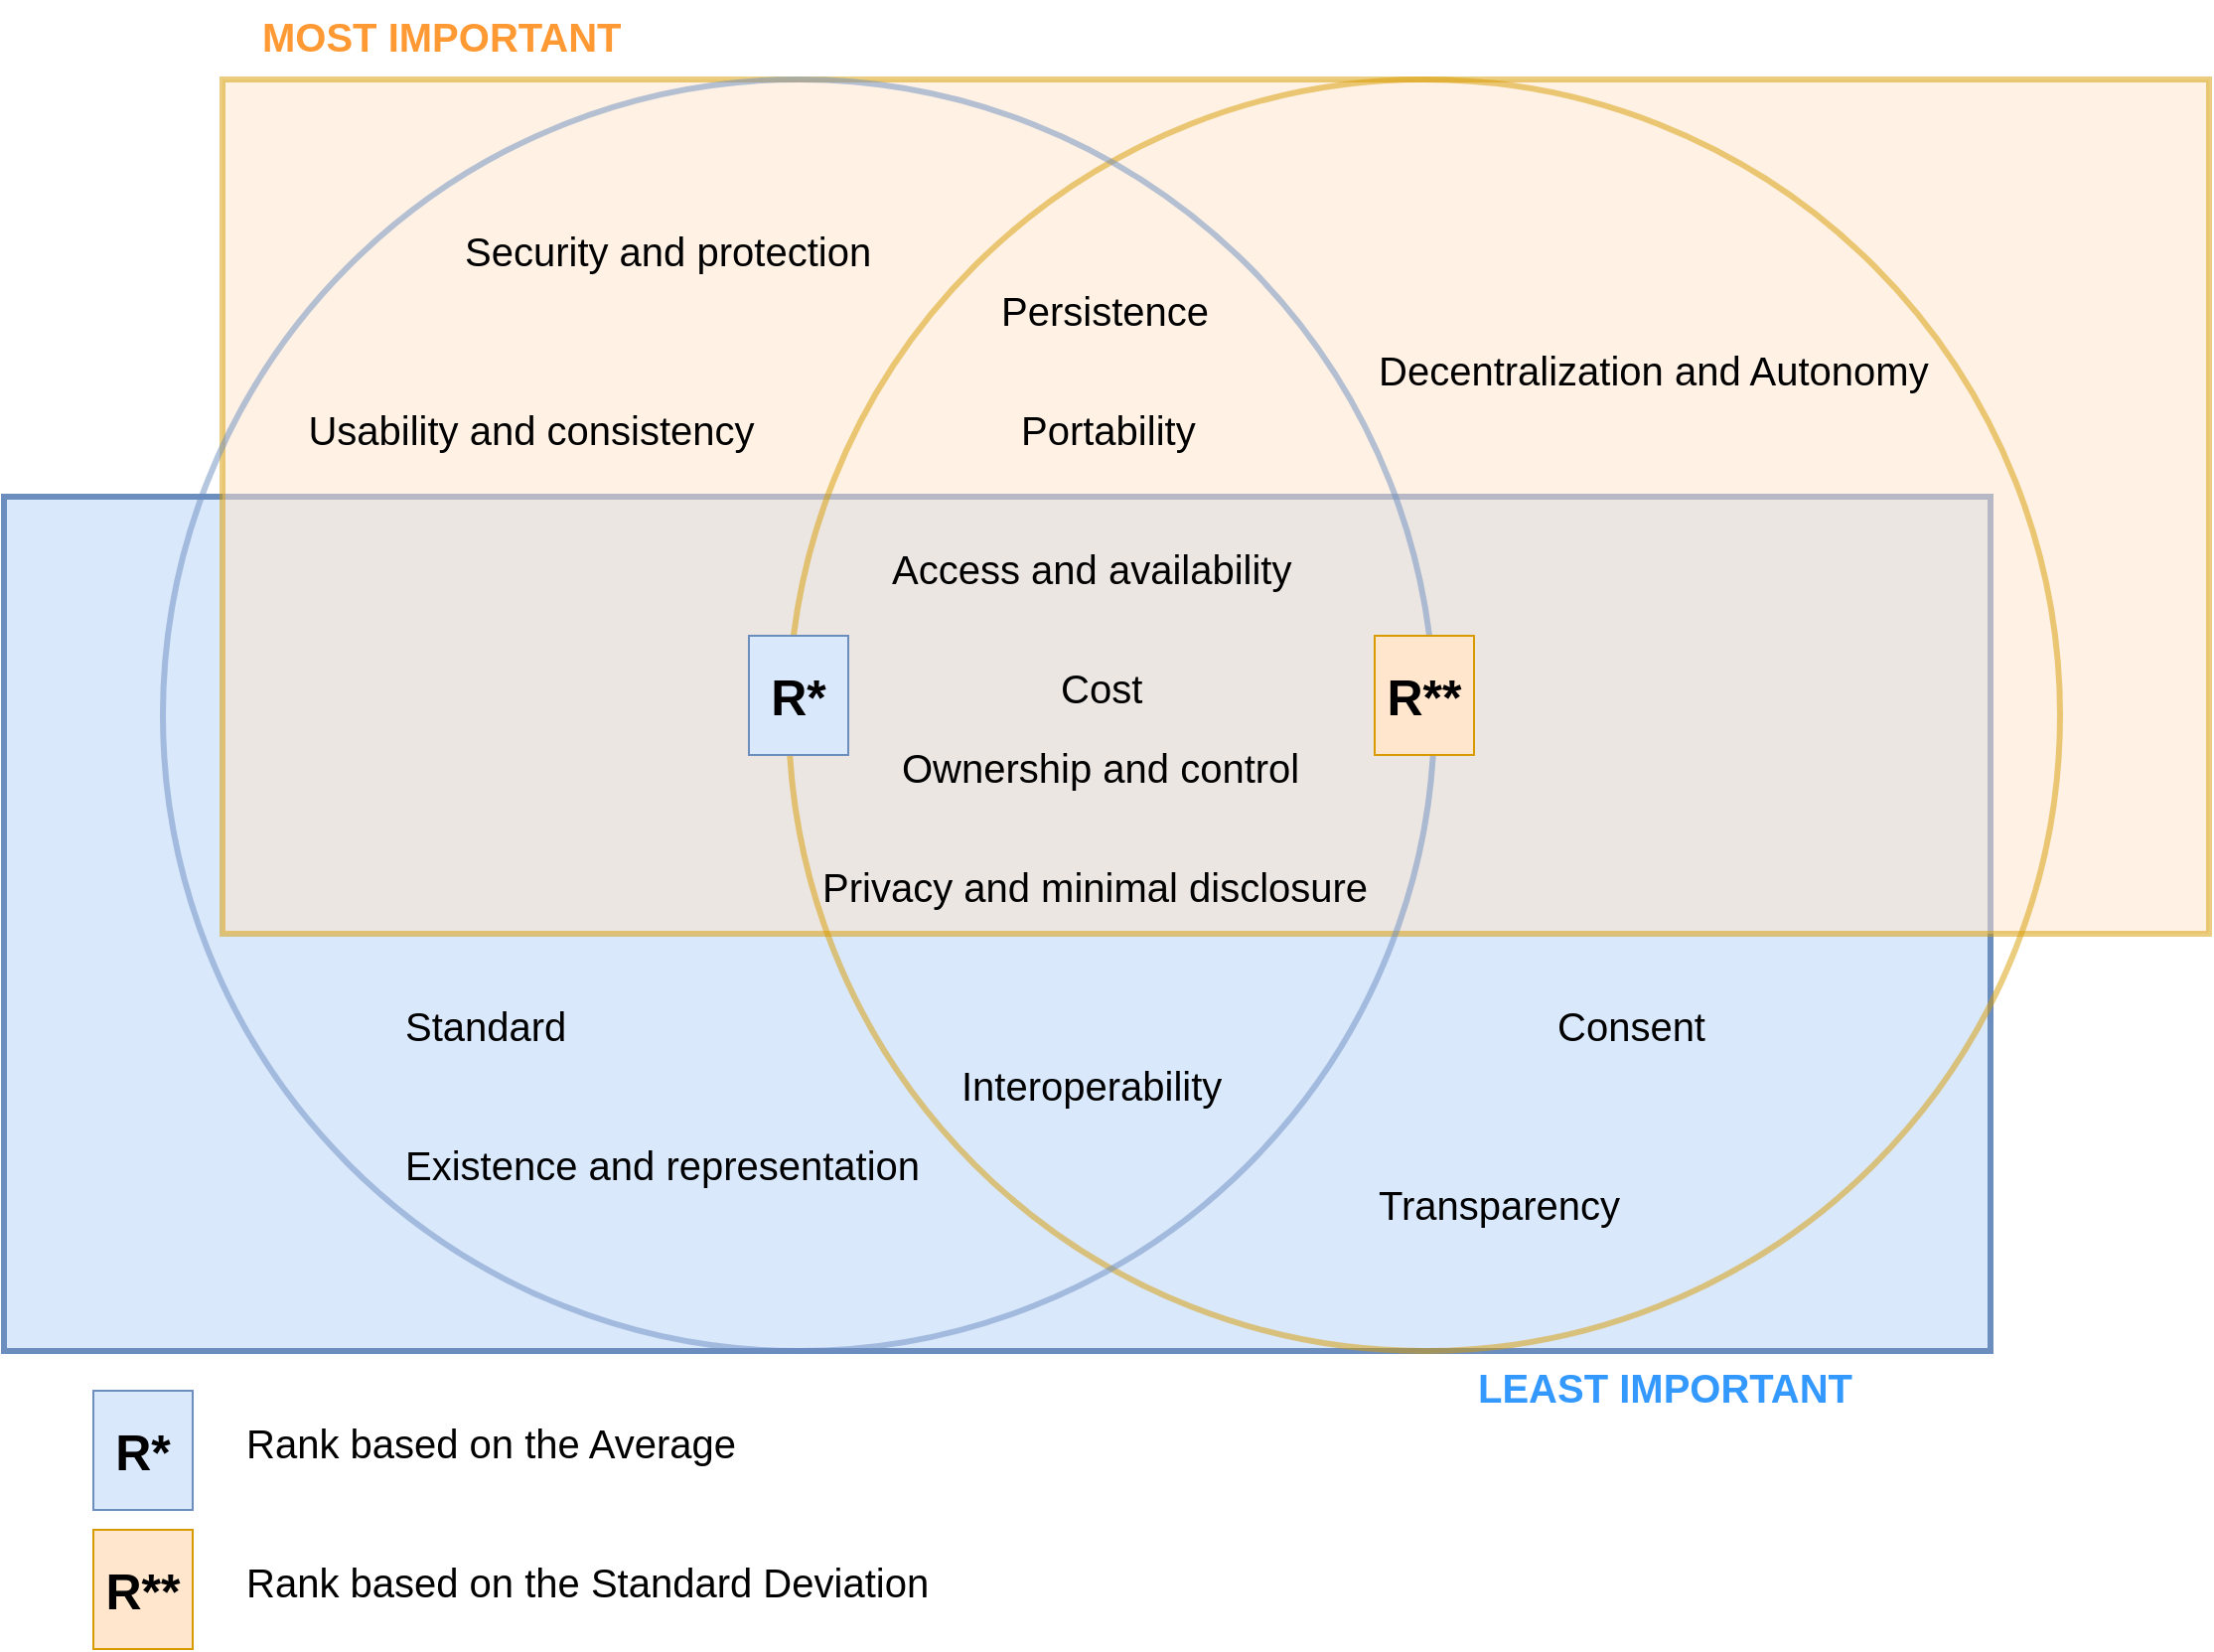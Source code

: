 <mxfile version="26.0.16">
  <diagram name="Page-1" id="dL-Z2z13uD8_r4Ht-EaJ">
    <mxGraphModel dx="840" dy="935" grid="1" gridSize="10" guides="1" tooltips="1" connect="1" arrows="1" fold="1" page="1" pageScale="1" pageWidth="850" pageHeight="1100" math="0" shadow="0">
      <root>
        <mxCell id="0" />
        <mxCell id="1" parent="0" />
        <mxCell id="weFOgzEomuFqTalq-CIN-23" value="" style="rounded=1;whiteSpace=wrap;html=1;arcSize=0;fillColor=#dae8fc;strokeColor=#6c8ebf;strokeWidth=3;" parent="1" vertex="1">
          <mxGeometry x="1300" y="330" width="1000" height="430" as="geometry" />
        </mxCell>
        <mxCell id="weFOgzEomuFqTalq-CIN-17" value="" style="rounded=1;whiteSpace=wrap;html=1;arcSize=0;fillColor=#ffe6cc;strokeColor=#d79b00;opacity=50;strokeWidth=3;" parent="1" vertex="1">
          <mxGeometry x="1410" y="120" width="1000" height="430" as="geometry" />
        </mxCell>
        <mxCell id="p5wpbvVo-7ASiSJvdWDM-4" value="" style="ellipse;whiteSpace=wrap;html=1;aspect=fixed;opacity=50;strokeWidth=3;fillColor=none;strokeColor=#d79b00;" parent="1" vertex="1">
          <mxGeometry x="1695" y="120" width="640" height="640" as="geometry" />
        </mxCell>
        <mxCell id="p5wpbvVo-7ASiSJvdWDM-1" value="" style="ellipse;whiteSpace=wrap;html=1;aspect=fixed;opacity=50;strokeWidth=3;fillColor=none;strokeColor=#6c8ebf;" parent="1" vertex="1">
          <mxGeometry x="1380" y="120" width="640" height="640" as="geometry" />
        </mxCell>
        <mxCell id="weFOgzEomuFqTalq-CIN-3" value="&lt;div style=&quot;line-height: 200%;&quot; align=&quot;right&quot;&gt;&lt;font style=&quot;font-size: 20px; line-height: 200%;&quot;&gt;Ownership and control&lt;/font&gt;&lt;/div&gt;" style="text;whiteSpace=wrap;html=1;" parent="1" vertex="1">
          <mxGeometry x="1750" y="440" width="230" height="60" as="geometry" />
        </mxCell>
        <mxCell id="weFOgzEomuFqTalq-CIN-4" value="&lt;div style=&quot;line-height: 200%;&quot; align=&quot;right&quot;&gt;&lt;font style=&quot;font-size: 20px; line-height: 200%;&quot;&gt;Access and availability&lt;/font&gt;&lt;/div&gt;" style="text;whiteSpace=wrap;html=1;" parent="1" vertex="1">
          <mxGeometry x="1745" y="340" width="230" height="60" as="geometry" />
        </mxCell>
        <mxCell id="weFOgzEomuFqTalq-CIN-5" value="&lt;div style=&quot;line-height: 200%;&quot; align=&quot;right&quot;&gt;&lt;font style=&quot;font-size: 20px; line-height: 200%;&quot;&gt;Transparency&lt;/font&gt;&lt;/div&gt;" style="text;whiteSpace=wrap;html=1;" parent="1" vertex="1">
          <mxGeometry x="1990" y="660" width="160" height="60" as="geometry" />
        </mxCell>
        <mxCell id="weFOgzEomuFqTalq-CIN-6" value="&lt;div style=&quot;line-height: 200%;&quot; align=&quot;right&quot;&gt;&lt;font style=&quot;font-size: 20px; line-height: 200%;&quot;&gt;Persistence&lt;/font&gt;&lt;/div&gt;" style="text;whiteSpace=wrap;html=1;" parent="1" vertex="1">
          <mxGeometry x="1800" y="210" width="140" height="60" as="geometry" />
        </mxCell>
        <mxCell id="weFOgzEomuFqTalq-CIN-7" value="&lt;div style=&quot;line-height: 200%;&quot; align=&quot;right&quot;&gt;&lt;font style=&quot;font-size: 20px; line-height: 200%;&quot;&gt;Portability&lt;/font&gt;&lt;/div&gt;" style="text;whiteSpace=wrap;html=1;" parent="1" vertex="1">
          <mxGeometry x="1810" y="270" width="120" height="60" as="geometry" />
        </mxCell>
        <mxCell id="weFOgzEomuFqTalq-CIN-8" value="&lt;div style=&quot;line-height: 200%;&quot; align=&quot;right&quot;&gt;&lt;font style=&quot;font-size: 20px; line-height: 200%;&quot;&gt;Interoperability&lt;/font&gt;&lt;/div&gt;" style="text;whiteSpace=wrap;html=1;" parent="1" vertex="1">
          <mxGeometry x="1780" y="600" width="160" height="60" as="geometry" />
        </mxCell>
        <mxCell id="weFOgzEomuFqTalq-CIN-9" value="&lt;div style=&quot;line-height: 200%;&quot; align=&quot;right&quot;&gt;&lt;font style=&quot;font-size: 20px; line-height: 200%;&quot;&gt;Consent&lt;/font&gt;&lt;/div&gt;" style="text;whiteSpace=wrap;html=1;" parent="1" vertex="1">
          <mxGeometry x="2080" y="570" width="110" height="60" as="geometry" />
        </mxCell>
        <mxCell id="weFOgzEomuFqTalq-CIN-10" value="&lt;div style=&quot;line-height: 200%;&quot; align=&quot;right&quot;&gt;&lt;font style=&quot;font-size: 20px; line-height: 200%;&quot;&gt;Security and protection&lt;/font&gt;&lt;/div&gt;" style="text;whiteSpace=wrap;html=1;" parent="1" vertex="1">
          <mxGeometry x="1530" y="180" width="240" height="60" as="geometry" />
        </mxCell>
        <mxCell id="weFOgzEomuFqTalq-CIN-11" value="&lt;div style=&quot;line-height: 200%;&quot; align=&quot;right&quot;&gt;&lt;font style=&quot;font-size: 20px; line-height: 200%;&quot;&gt;Privacy and minimal disclosure&lt;/font&gt;&lt;/div&gt;" style="text;whiteSpace=wrap;html=1;" parent="1" vertex="1">
          <mxGeometry x="1710" y="500" width="310" height="60" as="geometry" />
        </mxCell>
        <mxCell id="weFOgzEomuFqTalq-CIN-12" value="&lt;div style=&quot;line-height: 200%;&quot; align=&quot;right&quot;&gt;&lt;font style=&quot;font-size: 20px; line-height: 200%;&quot;&gt;Standard&lt;/font&gt;&lt;/div&gt;" style="text;whiteSpace=wrap;html=1;" parent="1" vertex="1">
          <mxGeometry x="1500" y="570" width="110" height="60" as="geometry" />
        </mxCell>
        <mxCell id="weFOgzEomuFqTalq-CIN-13" value="&lt;div style=&quot;line-height: 200%;&quot; align=&quot;right&quot;&gt;&lt;font style=&quot;font-size: 20px; line-height: 200%;&quot;&gt;Cost&lt;/font&gt;&lt;/div&gt;" style="text;whiteSpace=wrap;html=1;" parent="1" vertex="1">
          <mxGeometry x="1830" y="400" width="70" height="60" as="geometry" />
        </mxCell>
        <mxCell id="weFOgzEomuFqTalq-CIN-14" value="&lt;div align=&quot;center&quot; style=&quot;line-height: 200%;&quot;&gt;&lt;font style=&quot;font-size: 20px; line-height: 200%;&quot;&gt;Usability and consistency&lt;/font&gt;&lt;/div&gt;" style="text;whiteSpace=wrap;html=1;align=center;" parent="1" vertex="1">
          <mxGeometry x="1427.5" y="270" width="275" height="60" as="geometry" />
        </mxCell>
        <mxCell id="weFOgzEomuFqTalq-CIN-15" value="&lt;div style=&quot;line-height: 200%;&quot; align=&quot;right&quot;&gt;&lt;font style=&quot;font-size: 20px; line-height: 200%;&quot;&gt;Decentralization and Autonomy&lt;/font&gt;&lt;/div&gt;" style="text;whiteSpace=wrap;html=1;" parent="1" vertex="1">
          <mxGeometry x="1990" y="240" width="310" height="60" as="geometry" />
        </mxCell>
        <mxCell id="weFOgzEomuFqTalq-CIN-20" value="&lt;div style=&quot;line-height: 200%;&quot; align=&quot;right&quot;&gt;&lt;font style=&quot;font-size: 20px; line-height: 200%;&quot;&gt;Rank based on the Standard Deviation&lt;/font&gt;&lt;/div&gt;" style="text;whiteSpace=wrap;html=1;" parent="1" vertex="1">
          <mxGeometry x="1420" y="850" width="440" height="60" as="geometry" />
        </mxCell>
        <mxCell id="weFOgzEomuFqTalq-CIN-26" value="&lt;div style=&quot;line-height: 200%;&quot; align=&quot;right&quot;&gt;&lt;span style=&quot;color: rgb(255, 153, 51);&quot;&gt;&lt;b&gt;&lt;font style=&quot;font-size: 20px;&quot;&gt;MOST IMPORTANT&lt;/font&gt;&lt;/b&gt;&lt;/span&gt;&lt;br&gt;&lt;/div&gt;" style="text;whiteSpace=wrap;html=1;" parent="1" vertex="1">
          <mxGeometry x="1427.5" y="80" width="240" height="60" as="geometry" />
        </mxCell>
        <mxCell id="weFOgzEomuFqTalq-CIN-27" value="&lt;div style=&quot;line-height: 200%;&quot; align=&quot;right&quot;&gt;&lt;b&gt;&lt;font style=&quot;font-size: 20px; color: rgb(51, 153, 255);&quot;&gt;LEAST IMPORTANT&lt;/font&gt;&lt;span style=&quot;color: rgba(0, 0, 0, 0);&quot;&gt;&lt;br&gt;&lt;/span&gt;&lt;/b&gt;&lt;/div&gt;" style="text;whiteSpace=wrap;html=1;" parent="1" vertex="1">
          <mxGeometry x="2040" y="760" width="240" height="60" as="geometry" />
        </mxCell>
        <mxCell id="p5wpbvVo-7ASiSJvdWDM-5" value="&lt;b&gt;&lt;font style=&quot;font-size: 25px;&quot;&gt;R*&lt;/font&gt;&lt;/b&gt;" style="rounded=0;whiteSpace=wrap;html=1;fillColor=#dae8fc;strokeColor=#6c8ebf;" parent="1" vertex="1">
          <mxGeometry x="1675" y="400" width="50" height="60" as="geometry" />
        </mxCell>
        <mxCell id="p5wpbvVo-7ASiSJvdWDM-6" value="&lt;font style=&quot;font-size: 25px;&quot;&gt;&lt;b&gt;R**&lt;/b&gt;&lt;/font&gt;" style="rounded=0;whiteSpace=wrap;html=1;fillColor=#ffe6cc;strokeColor=#d79b00;" parent="1" vertex="1">
          <mxGeometry x="1990" y="400" width="50" height="60" as="geometry" />
        </mxCell>
        <mxCell id="GSJK9a6-pf5hDzBeuOCq-1" value="&lt;b&gt;&lt;font style=&quot;font-size: 25px;&quot;&gt;R*&lt;/font&gt;&lt;/b&gt;" style="rounded=0;whiteSpace=wrap;html=1;fillColor=#dae8fc;strokeColor=#6c8ebf;" parent="1" vertex="1">
          <mxGeometry x="1345" y="780" width="50" height="60" as="geometry" />
        </mxCell>
        <mxCell id="GSJK9a6-pf5hDzBeuOCq-2" value="&lt;font style=&quot;font-size: 25px;&quot;&gt;&lt;b&gt;R**&lt;/b&gt;&lt;/font&gt;" style="rounded=0;whiteSpace=wrap;html=1;fillColor=#ffe6cc;strokeColor=#d79b00;" parent="1" vertex="1">
          <mxGeometry x="1345" y="850" width="50" height="60" as="geometry" />
        </mxCell>
        <mxCell id="GSJK9a6-pf5hDzBeuOCq-3" value="&lt;div style=&quot;line-height: 200%;&quot; align=&quot;right&quot;&gt;&lt;font style=&quot;font-size: 20px; line-height: 200%;&quot;&gt;Rank based on the Average&lt;/font&gt;&lt;/div&gt;" style="text;whiteSpace=wrap;html=1;" parent="1" vertex="1">
          <mxGeometry x="1420" y="780" width="330" height="60" as="geometry" />
        </mxCell>
        <mxCell id="GSJK9a6-pf5hDzBeuOCq-4" value="&lt;div style=&quot;line-height: 200%;&quot; align=&quot;right&quot;&gt;&lt;font style=&quot;font-size: 20px; line-height: 200%;&quot;&gt;Existence and representation&lt;/font&gt;&lt;/div&gt;" style="text;whiteSpace=wrap;html=1;" parent="1" vertex="1">
          <mxGeometry x="1500" y="640" width="290" height="60" as="geometry" />
        </mxCell>
      </root>
    </mxGraphModel>
  </diagram>
</mxfile>
